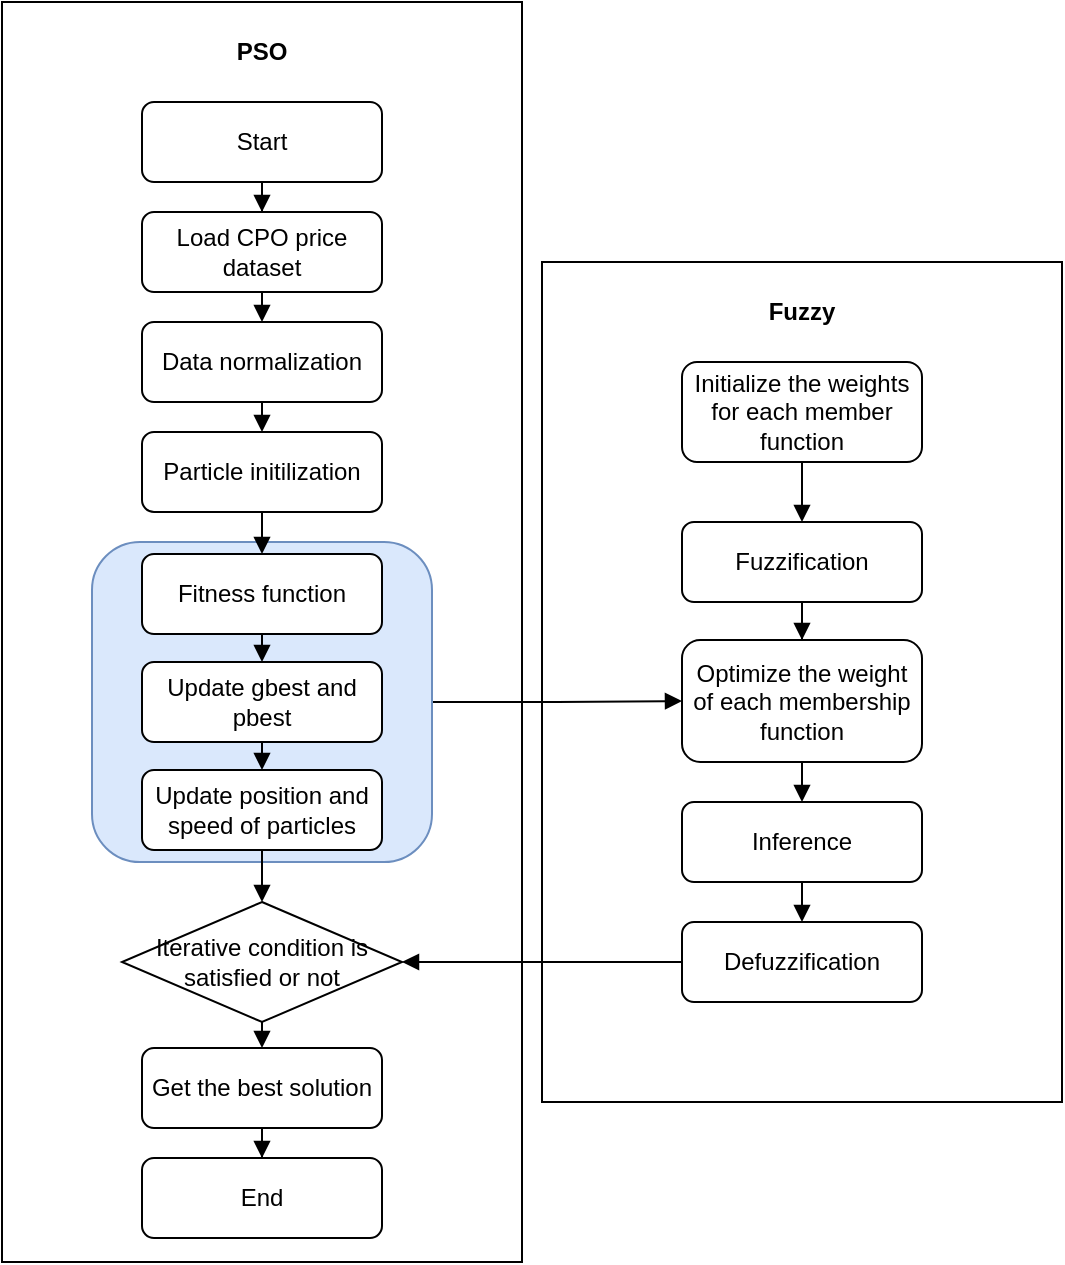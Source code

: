 <mxfile version="20.5.3" type="github">
  <diagram id="V7773tDBni7tDccopga4" name="Page-1">
    <mxGraphModel dx="1384" dy="743" grid="1" gridSize="10" guides="1" tooltips="1" connect="1" arrows="1" fold="1" page="1" pageScale="1" pageWidth="1700" pageHeight="1100" math="0" shadow="0">
      <root>
        <mxCell id="0" />
        <mxCell id="1" parent="0" />
        <mxCell id="CAwxgtLnj9NDJVXJTkvP-13" value="" style="rounded=0;whiteSpace=wrap;html=1;" vertex="1" parent="1">
          <mxGeometry x="620" y="150" width="260" height="420" as="geometry" />
        </mxCell>
        <mxCell id="CAwxgtLnj9NDJVXJTkvP-2" value="" style="rounded=0;whiteSpace=wrap;html=1;" vertex="1" parent="1">
          <mxGeometry x="350" y="20" width="260" height="630" as="geometry" />
        </mxCell>
        <mxCell id="CAwxgtLnj9NDJVXJTkvP-31" style="edgeStyle=orthogonalEdgeStyle;rounded=0;orthogonalLoop=1;jettySize=auto;html=1;exitX=1;exitY=0.5;exitDx=0;exitDy=0;endArrow=block;endFill=1;" edge="1" parent="1" source="CAwxgtLnj9NDJVXJTkvP-24" target="CAwxgtLnj9NDJVXJTkvP-29">
          <mxGeometry relative="1" as="geometry" />
        </mxCell>
        <mxCell id="CAwxgtLnj9NDJVXJTkvP-24" value="" style="rounded=1;whiteSpace=wrap;html=1;fillColor=#dae8fc;strokeColor=#6c8ebf;" vertex="1" parent="1">
          <mxGeometry x="395" y="290" width="170" height="160" as="geometry" />
        </mxCell>
        <mxCell id="CAwxgtLnj9NDJVXJTkvP-37" style="edgeStyle=orthogonalEdgeStyle;rounded=0;orthogonalLoop=1;jettySize=auto;html=1;exitX=0.5;exitY=1;exitDx=0;exitDy=0;endArrow=block;endFill=1;" edge="1" parent="1" source="CAwxgtLnj9NDJVXJTkvP-1" target="CAwxgtLnj9NDJVXJTkvP-26">
          <mxGeometry relative="1" as="geometry" />
        </mxCell>
        <mxCell id="CAwxgtLnj9NDJVXJTkvP-1" value="Start" style="rounded=1;whiteSpace=wrap;html=1;" vertex="1" parent="1">
          <mxGeometry x="420" y="70" width="120" height="40" as="geometry" />
        </mxCell>
        <mxCell id="CAwxgtLnj9NDJVXJTkvP-3" value="PSO" style="text;html=1;strokeColor=none;fillColor=none;align=center;verticalAlign=middle;whiteSpace=wrap;rounded=0;fontStyle=1" vertex="1" parent="1">
          <mxGeometry x="450" y="30" width="60" height="30" as="geometry" />
        </mxCell>
        <mxCell id="CAwxgtLnj9NDJVXJTkvP-41" style="edgeStyle=orthogonalEdgeStyle;rounded=0;orthogonalLoop=1;jettySize=auto;html=1;exitX=0.5;exitY=1;exitDx=0;exitDy=0;entryX=0.5;entryY=0;entryDx=0;entryDy=0;endArrow=block;endFill=1;" edge="1" parent="1" source="CAwxgtLnj9NDJVXJTkvP-4" target="CAwxgtLnj9NDJVXJTkvP-5">
          <mxGeometry relative="1" as="geometry" />
        </mxCell>
        <mxCell id="CAwxgtLnj9NDJVXJTkvP-4" value="Particle initilization" style="rounded=1;whiteSpace=wrap;html=1;" vertex="1" parent="1">
          <mxGeometry x="420" y="235" width="120" height="40" as="geometry" />
        </mxCell>
        <mxCell id="CAwxgtLnj9NDJVXJTkvP-42" style="edgeStyle=orthogonalEdgeStyle;rounded=0;orthogonalLoop=1;jettySize=auto;html=1;exitX=0.5;exitY=1;exitDx=0;exitDy=0;entryX=0.5;entryY=0;entryDx=0;entryDy=0;endArrow=block;endFill=1;" edge="1" parent="1" source="CAwxgtLnj9NDJVXJTkvP-5" target="CAwxgtLnj9NDJVXJTkvP-6">
          <mxGeometry relative="1" as="geometry" />
        </mxCell>
        <mxCell id="CAwxgtLnj9NDJVXJTkvP-5" value="Fitness function" style="rounded=1;whiteSpace=wrap;html=1;" vertex="1" parent="1">
          <mxGeometry x="420" y="296" width="120" height="40" as="geometry" />
        </mxCell>
        <mxCell id="CAwxgtLnj9NDJVXJTkvP-43" style="edgeStyle=orthogonalEdgeStyle;rounded=0;orthogonalLoop=1;jettySize=auto;html=1;exitX=0.5;exitY=1;exitDx=0;exitDy=0;entryX=0.5;entryY=0;entryDx=0;entryDy=0;endArrow=block;endFill=1;" edge="1" parent="1" source="CAwxgtLnj9NDJVXJTkvP-6" target="CAwxgtLnj9NDJVXJTkvP-7">
          <mxGeometry relative="1" as="geometry" />
        </mxCell>
        <mxCell id="CAwxgtLnj9NDJVXJTkvP-6" value="Update gbest and pbest" style="rounded=1;whiteSpace=wrap;html=1;" vertex="1" parent="1">
          <mxGeometry x="420" y="350" width="120" height="40" as="geometry" />
        </mxCell>
        <mxCell id="CAwxgtLnj9NDJVXJTkvP-44" style="edgeStyle=orthogonalEdgeStyle;rounded=0;orthogonalLoop=1;jettySize=auto;html=1;exitX=0.5;exitY=1;exitDx=0;exitDy=0;endArrow=block;endFill=1;" edge="1" parent="1" source="CAwxgtLnj9NDJVXJTkvP-7" target="CAwxgtLnj9NDJVXJTkvP-8">
          <mxGeometry relative="1" as="geometry" />
        </mxCell>
        <mxCell id="CAwxgtLnj9NDJVXJTkvP-7" value="Update position and speed of particles" style="rounded=1;whiteSpace=wrap;html=1;" vertex="1" parent="1">
          <mxGeometry x="420" y="404" width="120" height="40" as="geometry" />
        </mxCell>
        <mxCell id="CAwxgtLnj9NDJVXJTkvP-45" style="edgeStyle=orthogonalEdgeStyle;rounded=0;orthogonalLoop=1;jettySize=auto;html=1;exitX=0.5;exitY=1;exitDx=0;exitDy=0;entryX=0.5;entryY=0;entryDx=0;entryDy=0;endArrow=block;endFill=1;" edge="1" parent="1" source="CAwxgtLnj9NDJVXJTkvP-8" target="CAwxgtLnj9NDJVXJTkvP-10">
          <mxGeometry relative="1" as="geometry" />
        </mxCell>
        <mxCell id="CAwxgtLnj9NDJVXJTkvP-8" value="Iterative condition is satisfied or not" style="rhombus;whiteSpace=wrap;html=1;" vertex="1" parent="1">
          <mxGeometry x="410" y="470" width="140" height="60" as="geometry" />
        </mxCell>
        <mxCell id="CAwxgtLnj9NDJVXJTkvP-46" style="edgeStyle=orthogonalEdgeStyle;rounded=0;orthogonalLoop=1;jettySize=auto;html=1;exitX=0.5;exitY=1;exitDx=0;exitDy=0;endArrow=block;endFill=1;" edge="1" parent="1" source="CAwxgtLnj9NDJVXJTkvP-10" target="CAwxgtLnj9NDJVXJTkvP-11">
          <mxGeometry relative="1" as="geometry" />
        </mxCell>
        <mxCell id="CAwxgtLnj9NDJVXJTkvP-10" value="Get the best solution" style="rounded=1;whiteSpace=wrap;html=1;" vertex="1" parent="1">
          <mxGeometry x="420" y="543" width="120" height="40" as="geometry" />
        </mxCell>
        <mxCell id="CAwxgtLnj9NDJVXJTkvP-11" value="End" style="rounded=1;whiteSpace=wrap;html=1;" vertex="1" parent="1">
          <mxGeometry x="420" y="598" width="120" height="40" as="geometry" />
        </mxCell>
        <mxCell id="CAwxgtLnj9NDJVXJTkvP-12" style="edgeStyle=orthogonalEdgeStyle;rounded=0;orthogonalLoop=1;jettySize=auto;html=1;exitX=0.5;exitY=1;exitDx=0;exitDy=0;" edge="1" parent="1" source="CAwxgtLnj9NDJVXJTkvP-5" target="CAwxgtLnj9NDJVXJTkvP-5">
          <mxGeometry relative="1" as="geometry" />
        </mxCell>
        <mxCell id="CAwxgtLnj9NDJVXJTkvP-48" style="edgeStyle=orthogonalEdgeStyle;rounded=0;orthogonalLoop=1;jettySize=auto;html=1;exitX=0.5;exitY=1;exitDx=0;exitDy=0;entryX=0.5;entryY=0;entryDx=0;entryDy=0;endArrow=block;endFill=1;" edge="1" parent="1" source="CAwxgtLnj9NDJVXJTkvP-14" target="CAwxgtLnj9NDJVXJTkvP-16">
          <mxGeometry relative="1" as="geometry" />
        </mxCell>
        <mxCell id="CAwxgtLnj9NDJVXJTkvP-14" value="Initialize the weights for each member function" style="rounded=1;whiteSpace=wrap;html=1;" vertex="1" parent="1">
          <mxGeometry x="690" y="200" width="120" height="50" as="geometry" />
        </mxCell>
        <mxCell id="CAwxgtLnj9NDJVXJTkvP-15" value="Fuzzy" style="text;html=1;strokeColor=none;fillColor=none;align=center;verticalAlign=middle;whiteSpace=wrap;rounded=0;fontStyle=1" vertex="1" parent="1">
          <mxGeometry x="720" y="160" width="60" height="30" as="geometry" />
        </mxCell>
        <mxCell id="CAwxgtLnj9NDJVXJTkvP-49" style="edgeStyle=orthogonalEdgeStyle;rounded=0;orthogonalLoop=1;jettySize=auto;html=1;exitX=0.5;exitY=1;exitDx=0;exitDy=0;endArrow=block;endFill=1;" edge="1" parent="1" source="CAwxgtLnj9NDJVXJTkvP-16" target="CAwxgtLnj9NDJVXJTkvP-29">
          <mxGeometry relative="1" as="geometry" />
        </mxCell>
        <mxCell id="CAwxgtLnj9NDJVXJTkvP-16" value="Fuzzification" style="rounded=1;whiteSpace=wrap;html=1;" vertex="1" parent="1">
          <mxGeometry x="690" y="280" width="120" height="40" as="geometry" />
        </mxCell>
        <mxCell id="CAwxgtLnj9NDJVXJTkvP-51" style="edgeStyle=orthogonalEdgeStyle;rounded=0;orthogonalLoop=1;jettySize=auto;html=1;exitX=0.5;exitY=1;exitDx=0;exitDy=0;entryX=0.5;entryY=0;entryDx=0;entryDy=0;endArrow=block;endFill=1;" edge="1" parent="1" source="CAwxgtLnj9NDJVXJTkvP-17" target="CAwxgtLnj9NDJVXJTkvP-18">
          <mxGeometry relative="1" as="geometry" />
        </mxCell>
        <mxCell id="CAwxgtLnj9NDJVXJTkvP-17" value="Inference" style="rounded=1;whiteSpace=wrap;html=1;" vertex="1" parent="1">
          <mxGeometry x="690" y="420" width="120" height="40" as="geometry" />
        </mxCell>
        <mxCell id="CAwxgtLnj9NDJVXJTkvP-35" style="edgeStyle=orthogonalEdgeStyle;rounded=0;orthogonalLoop=1;jettySize=auto;html=1;exitX=0;exitY=0.5;exitDx=0;exitDy=0;entryX=1;entryY=0.5;entryDx=0;entryDy=0;endArrow=block;endFill=1;" edge="1" parent="1" source="CAwxgtLnj9NDJVXJTkvP-18" target="CAwxgtLnj9NDJVXJTkvP-8">
          <mxGeometry relative="1" as="geometry" />
        </mxCell>
        <mxCell id="CAwxgtLnj9NDJVXJTkvP-18" value="Defuzzification" style="rounded=1;whiteSpace=wrap;html=1;" vertex="1" parent="1">
          <mxGeometry x="690" y="480" width="120" height="40" as="geometry" />
        </mxCell>
        <mxCell id="CAwxgtLnj9NDJVXJTkvP-23" style="edgeStyle=orthogonalEdgeStyle;rounded=0;orthogonalLoop=1;jettySize=auto;html=1;exitX=0.5;exitY=1;exitDx=0;exitDy=0;" edge="1" parent="1" source="CAwxgtLnj9NDJVXJTkvP-17" target="CAwxgtLnj9NDJVXJTkvP-17">
          <mxGeometry relative="1" as="geometry" />
        </mxCell>
        <mxCell id="CAwxgtLnj9NDJVXJTkvP-40" style="edgeStyle=orthogonalEdgeStyle;rounded=0;orthogonalLoop=1;jettySize=auto;html=1;exitX=0.5;exitY=1;exitDx=0;exitDy=0;entryX=0.5;entryY=0;entryDx=0;entryDy=0;endArrow=block;endFill=1;" edge="1" parent="1" source="CAwxgtLnj9NDJVXJTkvP-25" target="CAwxgtLnj9NDJVXJTkvP-4">
          <mxGeometry relative="1" as="geometry" />
        </mxCell>
        <mxCell id="CAwxgtLnj9NDJVXJTkvP-25" value="Data normalization" style="rounded=1;whiteSpace=wrap;html=1;" vertex="1" parent="1">
          <mxGeometry x="420" y="180" width="120" height="40" as="geometry" />
        </mxCell>
        <mxCell id="CAwxgtLnj9NDJVXJTkvP-39" style="edgeStyle=orthogonalEdgeStyle;rounded=0;orthogonalLoop=1;jettySize=auto;html=1;exitX=0.5;exitY=1;exitDx=0;exitDy=0;entryX=0.5;entryY=0;entryDx=0;entryDy=0;endArrow=block;endFill=1;" edge="1" parent="1" source="CAwxgtLnj9NDJVXJTkvP-26" target="CAwxgtLnj9NDJVXJTkvP-25">
          <mxGeometry relative="1" as="geometry" />
        </mxCell>
        <mxCell id="CAwxgtLnj9NDJVXJTkvP-26" value="Load CPO price dataset" style="rounded=1;whiteSpace=wrap;html=1;" vertex="1" parent="1">
          <mxGeometry x="420" y="125" width="120" height="40" as="geometry" />
        </mxCell>
        <mxCell id="CAwxgtLnj9NDJVXJTkvP-50" style="edgeStyle=orthogonalEdgeStyle;rounded=0;orthogonalLoop=1;jettySize=auto;html=1;exitX=0.5;exitY=1;exitDx=0;exitDy=0;entryX=0.5;entryY=0;entryDx=0;entryDy=0;endArrow=block;endFill=1;" edge="1" parent="1" source="CAwxgtLnj9NDJVXJTkvP-29" target="CAwxgtLnj9NDJVXJTkvP-17">
          <mxGeometry relative="1" as="geometry" />
        </mxCell>
        <mxCell id="CAwxgtLnj9NDJVXJTkvP-29" value="Optimize the weight of each membership function" style="rounded=1;whiteSpace=wrap;html=1;" vertex="1" parent="1">
          <mxGeometry x="690" y="339" width="120" height="61" as="geometry" />
        </mxCell>
      </root>
    </mxGraphModel>
  </diagram>
</mxfile>
